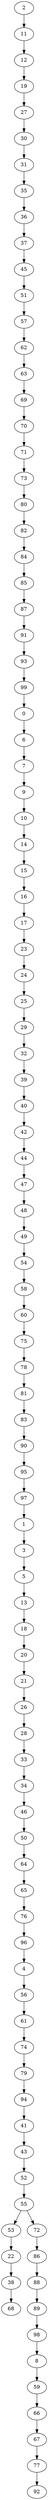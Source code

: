 digraph {
	0 [label = 0]
	1 [label = 1]
	2 [label = 2]
	3 [label = 3]
	4 [label = 4]
	5 [label = 5]
	6 [label = 6]
	7 [label = 7]
	8 [label = 8]
	9 [label = 9]
	10 [label = 10]
	11 [label = 11]
	12 [label = 12]
	13 [label = 13]
	14 [label = 14]
	15 [label = 15]
	16 [label = 16]
	17 [label = 17]
	18 [label = 18]
	19 [label = 19]
	20 [label = 20]
	21 [label = 21]
	22 [label = 22]
	23 [label = 23]
	24 [label = 24]
	25 [label = 25]
	26 [label = 26]
	27 [label = 27]
	28 [label = 28]
	29 [label = 29]
	30 [label = 30]
	31 [label = 31]
	32 [label = 32]
	33 [label = 33]
	34 [label = 34]
	35 [label = 35]
	36 [label = 36]
	37 [label = 37]
	38 [label = 38]
	39 [label = 39]
	40 [label = 40]
	41 [label = 41]
	42 [label = 42]
	43 [label = 43]
	44 [label = 44]
	45 [label = 45]
	46 [label = 46]
	47 [label = 47]
	48 [label = 48]
	49 [label = 49]
	50 [label = 50]
	51 [label = 51]
	52 [label = 52]
	53 [label = 53]
	54 [label = 54]
	55 [label = 55]
	56 [label = 56]
	57 [label = 57]
	58 [label = 58]
	59 [label = 59]
	60 [label = 60]
	61 [label = 61]
	62 [label = 62]
	63 [label = 63]
	64 [label = 64]
	65 [label = 65]
	66 [label = 66]
	67 [label = 67]
	68 [label = 68]
	69 [label = 69]
	70 [label = 70]
	71 [label = 71]
	72 [label = 72]
	73 [label = 73]
	74 [label = 74]
	75 [label = 75]
	76 [label = 76]
	77 [label = 77]
	78 [label = 78]
	79 [label = 79]
	80 [label = 80]
	81 [label = 81]
	82 [label = 82]
	83 [label = 83]
	84 [label = 84]
	85 [label = 85]
	86 [label = 86]
	87 [label = 87]
	88 [label = 88]
	89 [label = 89]
	90 [label = 90]
	91 [label = 91]
	92 [label = 92]
	93 [label = 93]
	94 [label = 94]
	95 [label = 95]
	96 [label = 96]
	97 [label = 97]
	98 [label = 98]
	99 [label = 99]
	77->92;
	67->77;
	66->67;
	59->66;
	8->59;
	98->8;
	89->98;
	88->89;
	86->88;
	72->86;
	55->72;
	55->53;
	38->68;
	22->38;
	53->22;
	52->55;
	43->52;
	41->43;
	94->41;
	79->94;
	74->79;
	61->74;
	56->61;
	4->56;
	96->4;
	76->96;
	65->76;
	64->65;
	50->64;
	46->50;
	34->46;
	33->34;
	28->33;
	26->28;
	21->26;
	20->21;
	18->20;
	13->18;
	5->13;
	3->5;
	1->3;
	97->1;
	95->97;
	90->95;
	83->90;
	81->83;
	78->81;
	75->78;
	60->75;
	58->60;
	54->58;
	49->54;
	48->49;
	47->48;
	44->47;
	42->44;
	40->42;
	39->40;
	32->39;
	29->32;
	25->29;
	24->25;
	23->24;
	17->23;
	16->17;
	15->16;
	14->15;
	10->14;
	9->10;
	7->9;
	6->7;
	0->6;
	99->0;
	93->99;
	91->93;
	87->91;
	85->87;
	84->85;
	82->84;
	80->82;
	73->80;
	71->73;
	70->71;
	69->70;
	63->69;
	62->63;
	57->62;
	51->57;
	45->51;
	37->45;
	36->37;
	35->36;
	31->35;
	30->31;
	27->30;
	19->27;
	12->19;
	11->12;
	2->11;
}